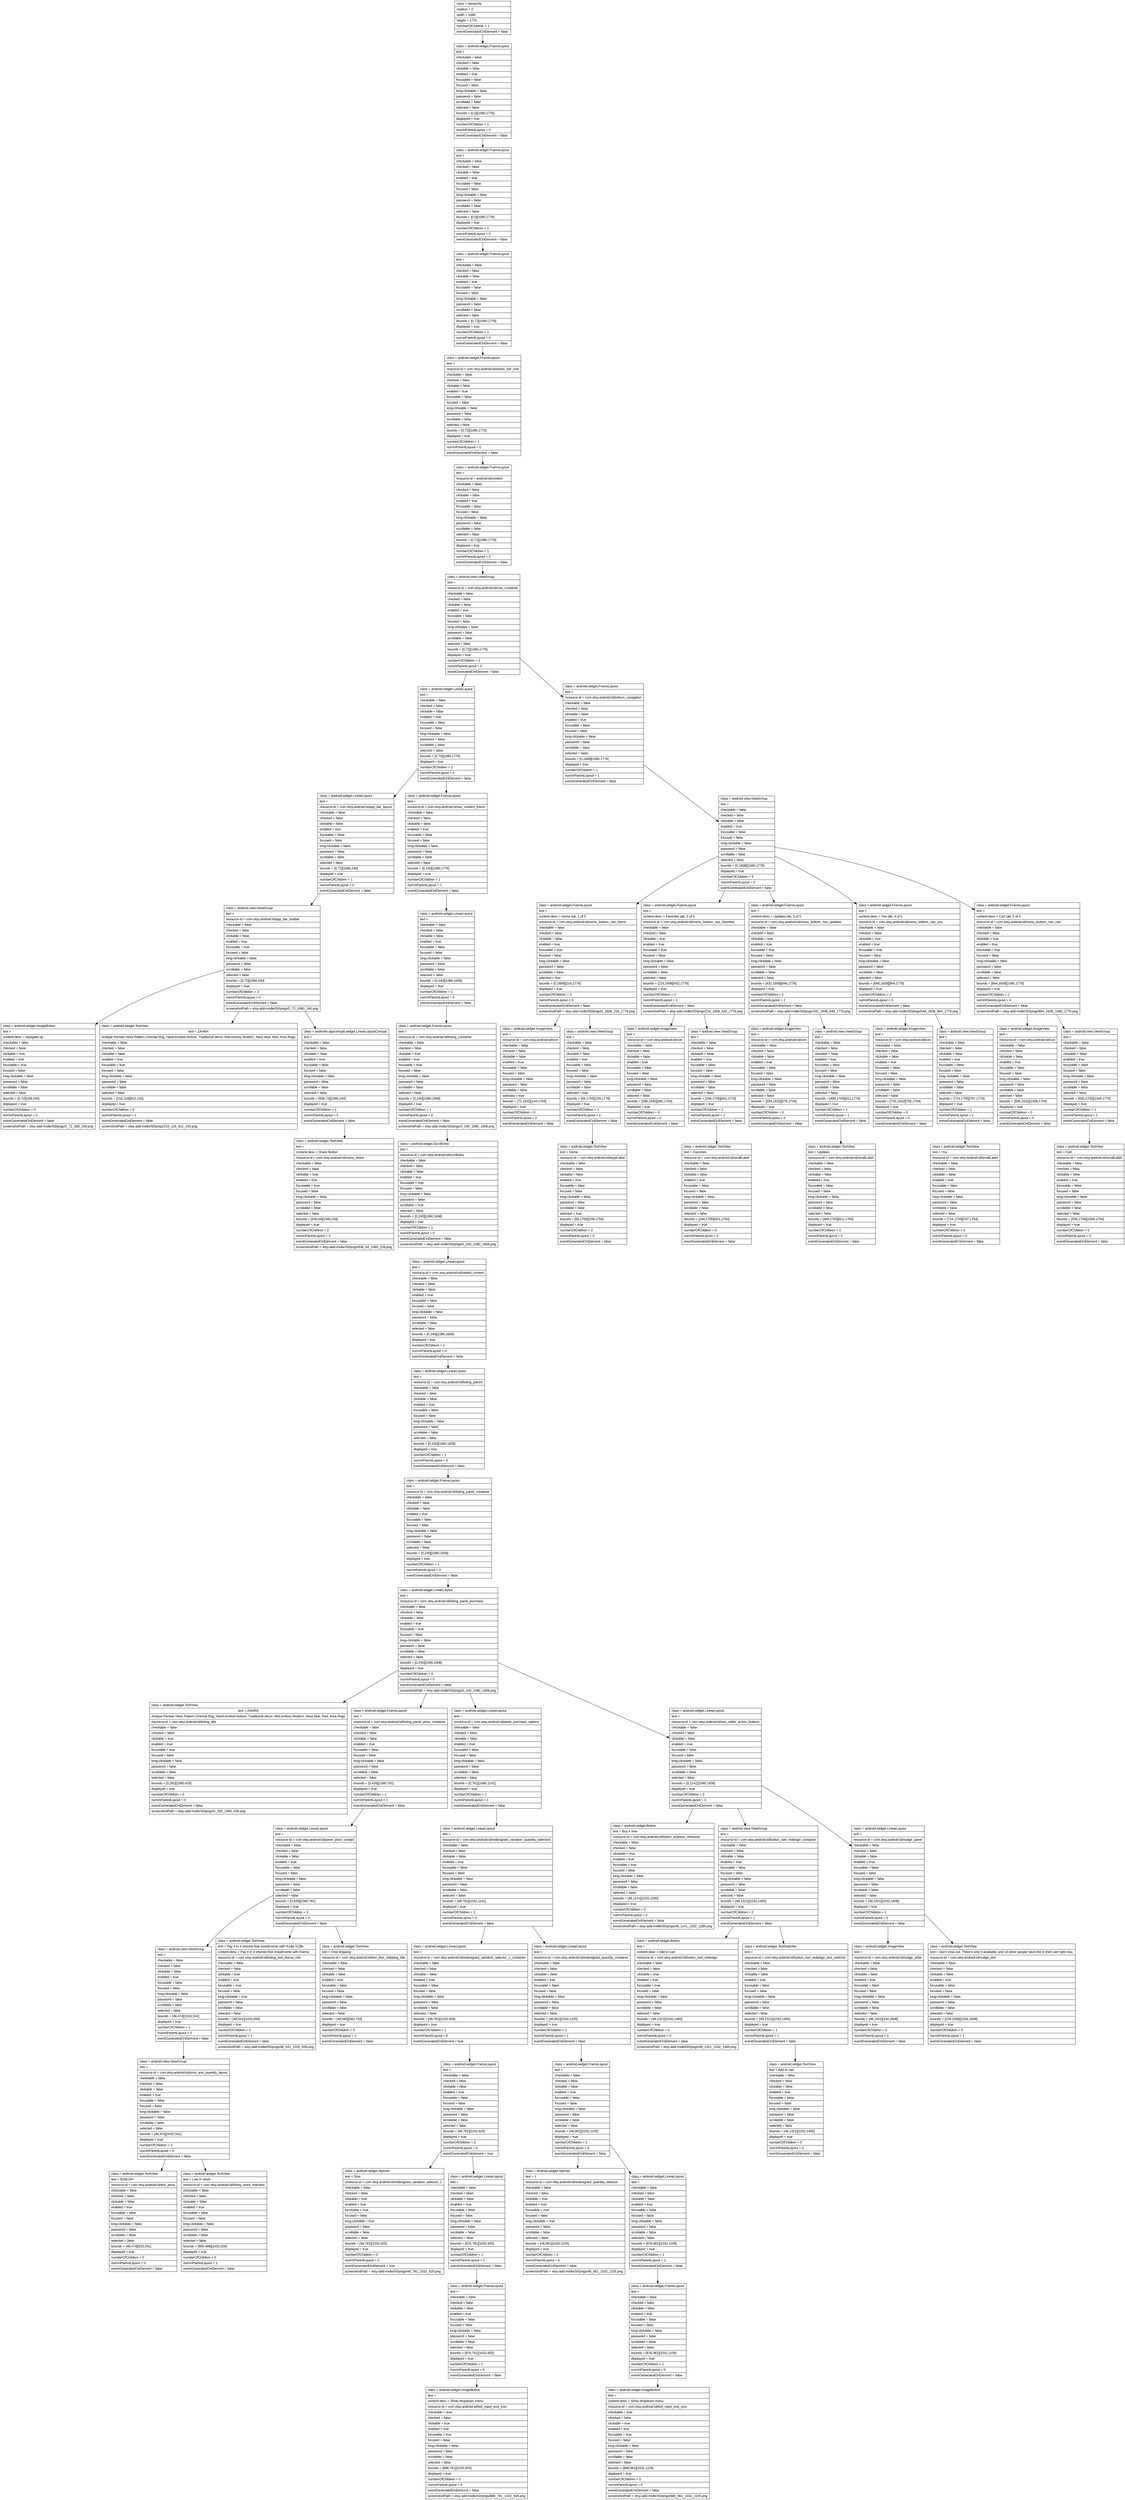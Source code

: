 digraph Layout {

	node [shape=record fontname=Arial];

	0	[label="{class = hierarchy\l|rotation = 0\l|width = 1080\l|height = 1776\l|numberOfChildren = 1\l|eventGeneratedOnElement = false \l}"]
	1	[label="{class = android.widget.FrameLayout\l|text = \l|checkable = false\l|checked = false\l|clickable = false\l|enabled = true\l|focusable = false\l|focused = false\l|long-clickable = false\l|password = false\l|scrollable = false\l|selected = false\l|bounds = [0,0][1080,1776]\l|displayed = true\l|numberOfChildren = 1\l|numInParentLayout = 0\l|eventGeneratedOnElement = false \l}"]
	2	[label="{class = android.widget.FrameLayout\l|text = \l|checkable = false\l|checked = false\l|clickable = false\l|enabled = true\l|focusable = false\l|focused = false\l|long-clickable = false\l|password = false\l|scrollable = false\l|selected = false\l|bounds = [0,0][1080,1776]\l|displayed = true\l|numberOfChildren = 1\l|numInParentLayout = 0\l|eventGeneratedOnElement = false \l}"]
	3	[label="{class = android.widget.FrameLayout\l|text = \l|checkable = false\l|checked = false\l|clickable = false\l|enabled = true\l|focusable = false\l|focused = false\l|long-clickable = false\l|password = false\l|scrollable = false\l|selected = false\l|bounds = [0,72][1080,1776]\l|displayed = true\l|numberOfChildren = 1\l|numInParentLayout = 0\l|eventGeneratedOnElement = false \l}"]
	4	[label="{class = android.widget.FrameLayout\l|text = \l|resource-id = com.etsy.android:id/action_bar_root\l|checkable = false\l|checked = false\l|clickable = false\l|enabled = true\l|focusable = false\l|focused = false\l|long-clickable = false\l|password = false\l|scrollable = false\l|selected = false\l|bounds = [0,72][1080,1776]\l|displayed = true\l|numberOfChildren = 1\l|numInParentLayout = 0\l|eventGeneratedOnElement = false \l}"]
	5	[label="{class = android.widget.FrameLayout\l|text = \l|resource-id = android:id/content\l|checkable = false\l|checked = false\l|clickable = false\l|enabled = true\l|focusable = false\l|focused = false\l|long-clickable = false\l|password = false\l|scrollable = false\l|selected = false\l|bounds = [0,72][1080,1776]\l|displayed = true\l|numberOfChildren = 1\l|numInParentLayout = 0\l|eventGeneratedOnElement = false \l}"]
	6	[label="{class = android.view.ViewGroup\l|text = \l|resource-id = com.etsy.android:id/root_container\l|checkable = false\l|checked = false\l|clickable = false\l|enabled = true\l|focusable = false\l|focused = false\l|long-clickable = false\l|password = false\l|scrollable = false\l|selected = false\l|bounds = [0,72][1080,1776]\l|displayed = true\l|numberOfChildren = 2\l|numInParentLayout = 0\l|eventGeneratedOnElement = false \l}"]
	7	[label="{class = android.widget.LinearLayout\l|text = \l|checkable = false\l|checked = false\l|clickable = false\l|enabled = true\l|focusable = false\l|focused = false\l|long-clickable = false\l|password = false\l|scrollable = false\l|selected = false\l|bounds = [0,72][1080,1776]\l|displayed = true\l|numberOfChildren = 2\l|numInParentLayout = 0\l|eventGeneratedOnElement = false \l}"]
	8	[label="{class = android.widget.FrameLayout\l|text = \l|resource-id = com.etsy.android:id/bottom_navigation\l|checkable = false\l|checked = false\l|clickable = false\l|enabled = true\l|focusable = false\l|focused = false\l|long-clickable = false\l|password = false\l|scrollable = false\l|selected = false\l|bounds = [0,1608][1080,1776]\l|displayed = true\l|numberOfChildren = 1\l|numInParentLayout = 1\l|eventGeneratedOnElement = false \l}"]
	9	[label="{class = android.widget.LinearLayout\l|text = \l|resource-id = com.etsy.android:id/app_bar_layout\l|checkable = false\l|checked = false\l|clickable = false\l|enabled = true\l|focusable = false\l|focused = false\l|long-clickable = false\l|password = false\l|scrollable = false\l|selected = false\l|bounds = [0,72][1080,240]\l|displayed = true\l|numberOfChildren = 1\l|numInParentLayout = 0\l|eventGeneratedOnElement = false \l}"]
	10	[label="{class = android.widget.FrameLayout\l|text = \l|resource-id = com.etsy.android:id/nav_content_frame\l|checkable = false\l|checked = false\l|clickable = false\l|enabled = true\l|focusable = false\l|focused = false\l|long-clickable = false\l|password = false\l|scrollable = false\l|selected = false\l|bounds = [0,240][1080,1776]\l|displayed = true\l|numberOfChildren = 1\l|numInParentLayout = 1\l|eventGeneratedOnElement = false \l}"]
	11	[label="{class = android.view.ViewGroup\l|text = \l|checkable = false\l|checked = false\l|clickable = false\l|enabled = true\l|focusable = false\l|focused = false\l|long-clickable = false\l|password = false\l|scrollable = false\l|selected = false\l|bounds = [0,1608][1080,1776]\l|displayed = true\l|numberOfChildren = 5\l|numInParentLayout = 0\l|eventGeneratedOnElement = false \l}"]
	12	[label="{class = android.view.ViewGroup\l|text = \l|resource-id = com.etsy.android:id/app_bar_toolbar\l|checkable = false\l|checked = false\l|clickable = false\l|enabled = true\l|focusable = true\l|focused = false\l|long-clickable = false\l|password = false\l|scrollable = false\l|selected = false\l|bounds = [0,72][1080,240]\l|displayed = true\l|numberOfChildren = 3\l|numInParentLayout = 0\l|eventGeneratedOnElement = false \l|screenshotPath = etsy-add-midle/S0/pngs/0_72_1080_240.png\l}"]
	13	[label="{class = android.widget.LinearLayout\l|text = \l|checkable = false\l|checked = false\l|clickable = false\l|enabled = true\l|focusable = false\l|focused = false\l|long-clickable = false\l|password = false\l|scrollable = false\l|selected = false\l|bounds = [0,240][1080,1608]\l|displayed = true\l|numberOfChildren = 1\l|numInParentLayout = 0\l|eventGeneratedOnElement = false \l}"]
	14	[label="{class = android.widget.FrameLayout\l|text = \l|content-desc = Home tab, 1 of 5\l|resource-id = com.etsy.android:id/menu_bottom_nav_home\l|checkable = false\l|checked = false\l|clickable = false\l|enabled = true\l|focusable = true\l|focused = false\l|long-clickable = false\l|password = false\l|scrollable = false\l|selected = true\l|bounds = [0,1608][216,1776]\l|displayed = true\l|numberOfChildren = 2\l|numInParentLayout = 0\l|eventGeneratedOnElement = false \l|screenshotPath = etsy-add-midle/S0/pngs/0_1608_216_1776.png\l}"]
	15	[label="{class = android.widget.FrameLayout\l|text = \l|content-desc = Favorites tab, 2 of 5\l|resource-id = com.etsy.android:id/menu_bottom_nav_favorites\l|checkable = false\l|checked = false\l|clickable = true\l|enabled = true\l|focusable = true\l|focused = false\l|long-clickable = false\l|password = false\l|scrollable = false\l|selected = false\l|bounds = [216,1608][432,1776]\l|displayed = true\l|numberOfChildren = 2\l|numInParentLayout = 1\l|eventGeneratedOnElement = false \l|screenshotPath = etsy-add-midle/S0/pngs/216_1608_432_1776.png\l}"]
	16	[label="{class = android.widget.FrameLayout\l|text = \l|content-desc = Updates tab, 3 of 5\l|resource-id = com.etsy.android:id/menu_bottom_nav_updates\l|checkable = false\l|checked = false\l|clickable = true\l|enabled = true\l|focusable = true\l|focused = false\l|long-clickable = false\l|password = false\l|scrollable = false\l|selected = false\l|bounds = [432,1608][648,1776]\l|displayed = true\l|numberOfChildren = 2\l|numInParentLayout = 2\l|eventGeneratedOnElement = false \l|screenshotPath = etsy-add-midle/S0/pngs/432_1608_648_1776.png\l}"]
	17	[label="{class = android.widget.FrameLayout\l|text = \l|content-desc = You tab, 4 of 5\l|resource-id = com.etsy.android:id/menu_bottom_nav_you\l|checkable = false\l|checked = false\l|clickable = true\l|enabled = true\l|focusable = true\l|focused = false\l|long-clickable = false\l|password = false\l|scrollable = false\l|selected = false\l|bounds = [648,1608][864,1776]\l|displayed = true\l|numberOfChildren = 2\l|numInParentLayout = 3\l|eventGeneratedOnElement = false \l|screenshotPath = etsy-add-midle/S0/pngs/648_1608_864_1776.png\l}"]
	18	[label="{class = android.widget.FrameLayout\l|text = \l|content-desc = Cart tab, 5 of 5\l|resource-id = com.etsy.android:id/menu_bottom_nav_cart\l|checkable = false\l|checked = false\l|clickable = true\l|enabled = true\l|focusable = true\l|focused = false\l|long-clickable = false\l|password = false\l|scrollable = false\l|selected = false\l|bounds = [864,1608][1080,1776]\l|displayed = true\l|numberOfChildren = 2\l|numInParentLayout = 4\l|eventGeneratedOnElement = false \l|screenshotPath = etsy-add-midle/S0/pngs/864_1608_1080_1776.png\l}"]
	19	[label="{class = android.widget.ImageButton\l|text = \l|content-desc = Navigate up\l|checkable = false\l|checked = false\l|clickable = true\l|enabled = true\l|focusable = true\l|focused = false\l|long-clickable = false\l|password = false\l|scrollable = false\l|selected = false\l|bounds = [0,72][168,240]\l|displayed = true\l|numberOfChildren = 0\l|numInParentLayout = 0\l|eventGeneratedOnElement = false \l|screenshotPath = etsy-add-midle/S0/pngs/0_72_168_240.png\l}"]
	20	[label="{class = android.widget.TextView\l|text = ZAHRA | Antique Persian Heriz Pattern Oriental Rug, Hand-knotted texture, Traditional decor, Mid-century Modern, Navy blue, Red, Area Rugs\l|checkable = false\l|checked = false\l|clickable = false\l|enabled = true\l|focusable = true\l|focused = false\l|long-clickable = false\l|password = false\l|scrollable = false\l|selected = false\l|bounds = [216,119][912,193]\l|displayed = true\l|numberOfChildren = 0\l|numInParentLayout = 1\l|eventGeneratedOnElement = false \l|screenshotPath = etsy-add-midle/S0/pngs/216_119_912_193.png\l}"]
	21	[label="{class = androidx.appcompat.widget.LinearLayoutCompat\l|text = \l|checkable = false\l|checked = false\l|clickable = false\l|enabled = true\l|focusable = false\l|focused = false\l|long-clickable = false\l|password = false\l|scrollable = false\l|selected = false\l|bounds = [936,72][1080,240]\l|displayed = true\l|numberOfChildren = 1\l|numInParentLayout = 2\l|eventGeneratedOnElement = false \l}"]
	22	[label="{class = android.widget.FrameLayout\l|text = \l|resource-id = com.etsy.android:id/listing_container\l|checkable = false\l|checked = false\l|clickable = true\l|enabled = true\l|focusable = true\l|focused = false\l|long-clickable = false\l|password = false\l|scrollable = false\l|selected = false\l|bounds = [0,240][1080,1608]\l|displayed = true\l|numberOfChildren = 1\l|numInParentLayout = 0\l|eventGeneratedOnElement = false \l|screenshotPath = etsy-add-midle/S0/pngs/0_240_1080_1608.png\l}"]
	23	[label="{class = android.widget.ImageView\l|text = \l|resource-id = com.etsy.android:id/icon\l|checkable = false\l|checked = false\l|clickable = false\l|enabled = true\l|focusable = false\l|focused = false\l|long-clickable = false\l|password = false\l|scrollable = false\l|selected = true\l|bounds = [72,1632][144,1704]\l|displayed = true\l|numberOfChildren = 0\l|numInParentLayout = 0\l|eventGeneratedOnElement = false \l}"]
	24	[label="{class = android.view.ViewGroup\l|text = \l|checkable = false\l|checked = false\l|clickable = false\l|enabled = true\l|focusable = false\l|focused = false\l|long-clickable = false\l|password = false\l|scrollable = false\l|selected = true\l|bounds = [56,1705][159,1776]\l|displayed = true\l|numberOfChildren = 1\l|numInParentLayout = 1\l|eventGeneratedOnElement = false \l}"]
	25	[label="{class = android.widget.ImageView\l|text = \l|resource-id = com.etsy.android:id/icon\l|checkable = false\l|checked = false\l|clickable = false\l|enabled = true\l|focusable = false\l|focused = false\l|long-clickable = false\l|password = false\l|scrollable = false\l|selected = false\l|bounds = [288,1632][360,1704]\l|displayed = true\l|numberOfChildren = 0\l|numInParentLayout = 0\l|eventGeneratedOnElement = false \l}"]
	26	[label="{class = android.view.ViewGroup\l|text = \l|checkable = false\l|checked = false\l|clickable = false\l|enabled = true\l|focusable = false\l|focused = false\l|long-clickable = false\l|password = false\l|scrollable = false\l|selected = false\l|bounds = [246,1705][401,1776]\l|displayed = true\l|numberOfChildren = 1\l|numInParentLayout = 1\l|eventGeneratedOnElement = false \l}"]
	27	[label="{class = android.widget.ImageView\l|text = \l|resource-id = com.etsy.android:id/icon\l|checkable = false\l|checked = false\l|clickable = false\l|enabled = true\l|focusable = false\l|focused = false\l|long-clickable = false\l|password = false\l|scrollable = false\l|selected = false\l|bounds = [504,1632][576,1704]\l|displayed = true\l|numberOfChildren = 0\l|numInParentLayout = 0\l|eventGeneratedOnElement = false \l}"]
	28	[label="{class = android.view.ViewGroup\l|text = \l|checkable = false\l|checked = false\l|clickable = false\l|enabled = true\l|focusable = false\l|focused = false\l|long-clickable = false\l|password = false\l|scrollable = false\l|selected = false\l|bounds = [468,1705][611,1776]\l|displayed = true\l|numberOfChildren = 1\l|numInParentLayout = 1\l|eventGeneratedOnElement = false \l}"]
	29	[label="{class = android.widget.ImageView\l|text = \l|resource-id = com.etsy.android:id/icon\l|checkable = false\l|checked = false\l|clickable = false\l|enabled = true\l|focusable = false\l|focused = false\l|long-clickable = false\l|password = false\l|scrollable = false\l|selected = false\l|bounds = [720,1632][792,1704]\l|displayed = true\l|numberOfChildren = 0\l|numInParentLayout = 0\l|eventGeneratedOnElement = false \l}"]
	30	[label="{class = android.view.ViewGroup\l|text = \l|checkable = false\l|checked = false\l|clickable = false\l|enabled = true\l|focusable = false\l|focused = false\l|long-clickable = false\l|password = false\l|scrollable = false\l|selected = false\l|bounds = [724,1705][787,1776]\l|displayed = true\l|numberOfChildren = 1\l|numInParentLayout = 1\l|eventGeneratedOnElement = false \l}"]
	31	[label="{class = android.widget.ImageView\l|text = \l|resource-id = com.etsy.android:id/icon\l|checkable = false\l|checked = false\l|clickable = false\l|enabled = true\l|focusable = false\l|focused = false\l|long-clickable = false\l|password = false\l|scrollable = false\l|selected = false\l|bounds = [936,1632][1008,1704]\l|displayed = true\l|numberOfChildren = 0\l|numInParentLayout = 0\l|eventGeneratedOnElement = false \l}"]
	32	[label="{class = android.view.ViewGroup\l|text = \l|checkable = false\l|checked = false\l|clickable = false\l|enabled = true\l|focusable = false\l|focused = false\l|long-clickable = false\l|password = false\l|scrollable = false\l|selected = false\l|bounds = [935,1705][1009,1776]\l|displayed = true\l|numberOfChildren = 1\l|numInParentLayout = 1\l|eventGeneratedOnElement = false \l}"]
	33	[label="{class = android.widget.TextView\l|text = \l|content-desc = Share Button\l|resource-id = com.etsy.android:id/menu_share\l|checkable = false\l|checked = false\l|clickable = true\l|enabled = true\l|focusable = true\l|focused = false\l|long-clickable = false\l|password = false\l|scrollable = false\l|selected = false\l|bounds = [936,84][1080,228]\l|displayed = true\l|numberOfChildren = 0\l|numInParentLayout = 0\l|eventGeneratedOnElement = false \l|screenshotPath = etsy-add-midle/S0/pngs/936_84_1080_228.png\l}"]
	34	[label="{class = android.widget.ScrollView\l|text = \l|resource-id = com.etsy.android:id/scrollview\l|checkable = false\l|checked = false\l|clickable = false\l|enabled = true\l|focusable = true\l|focused = false\l|long-clickable = false\l|password = false\l|scrollable = true\l|selected = false\l|bounds = [0,240][1080,1608]\l|displayed = true\l|numberOfChildren = 1\l|numInParentLayout = 0\l|eventGeneratedOnElement = false \l|screenshotPath = etsy-add-midle/S0/pngs/0_240_1080_1608.png\l}"]
	35	[label="{class = android.widget.TextView\l|text = Home\l|resource-id = com.etsy.android:id/largeLabel\l|checkable = false\l|checked = false\l|clickable = false\l|enabled = true\l|focusable = false\l|focused = false\l|long-clickable = false\l|password = false\l|scrollable = false\l|selected = true\l|bounds = [56,1705][159,1754]\l|displayed = true\l|numberOfChildren = 0\l|numInParentLayout = 0\l|eventGeneratedOnElement = false \l}"]
	36	[label="{class = android.widget.TextView\l|text = Favorites\l|resource-id = com.etsy.android:id/smallLabel\l|checkable = false\l|checked = false\l|clickable = false\l|enabled = true\l|focusable = false\l|focused = false\l|long-clickable = false\l|password = false\l|scrollable = false\l|selected = false\l|bounds = [246,1705][401,1754]\l|displayed = true\l|numberOfChildren = 0\l|numInParentLayout = 0\l|eventGeneratedOnElement = false \l}"]
	37	[label="{class = android.widget.TextView\l|text = Updates\l|resource-id = com.etsy.android:id/smallLabel\l|checkable = false\l|checked = false\l|clickable = false\l|enabled = true\l|focusable = false\l|focused = false\l|long-clickable = false\l|password = false\l|scrollable = false\l|selected = false\l|bounds = [468,1705][611,1754]\l|displayed = true\l|numberOfChildren = 0\l|numInParentLayout = 0\l|eventGeneratedOnElement = false \l}"]
	38	[label="{class = android.widget.TextView\l|text = You\l|resource-id = com.etsy.android:id/smallLabel\l|checkable = false\l|checked = false\l|clickable = false\l|enabled = true\l|focusable = false\l|focused = false\l|long-clickable = false\l|password = false\l|scrollable = false\l|selected = false\l|bounds = [724,1705][787,1754]\l|displayed = true\l|numberOfChildren = 0\l|numInParentLayout = 0\l|eventGeneratedOnElement = false \l}"]
	39	[label="{class = android.widget.TextView\l|text = Cart\l|resource-id = com.etsy.android:id/smallLabel\l|checkable = false\l|checked = false\l|clickable = false\l|enabled = true\l|focusable = false\l|focused = false\l|long-clickable = false\l|password = false\l|scrollable = false\l|selected = false\l|bounds = [935,1705][1009,1754]\l|displayed = true\l|numberOfChildren = 0\l|numInParentLayout = 0\l|eventGeneratedOnElement = false \l}"]
	40	[label="{class = android.widget.LinearLayout\l|text = \l|resource-id = com.etsy.android:id/loaded_content\l|checkable = false\l|checked = false\l|clickable = false\l|enabled = true\l|focusable = false\l|focused = false\l|long-clickable = false\l|password = false\l|scrollable = false\l|selected = false\l|bounds = [0,240][1080,1608]\l|displayed = true\l|numberOfChildren = 1\l|numInParentLayout = 0\l|eventGeneratedOnElement = false \l}"]
	41	[label="{class = android.widget.LinearLayout\l|text = \l|resource-id = com.etsy.android:id/listing_parent\l|checkable = false\l|checked = false\l|clickable = false\l|enabled = true\l|focusable = false\l|focused = false\l|long-clickable = false\l|password = false\l|scrollable = false\l|selected = false\l|bounds = [0,240][1080,1608]\l|displayed = true\l|numberOfChildren = 1\l|numInParentLayout = 0\l|eventGeneratedOnElement = false \l}"]
	42	[label="{class = android.widget.FrameLayout\l|text = \l|resource-id = com.etsy.android:id/listing_panel_container\l|checkable = false\l|checked = false\l|clickable = false\l|enabled = true\l|focusable = false\l|focused = false\l|long-clickable = false\l|password = false\l|scrollable = false\l|selected = false\l|bounds = [0,240][1080,1608]\l|displayed = true\l|numberOfChildren = 1\l|numInParentLayout = 0\l|eventGeneratedOnElement = false \l}"]
	43	[label="{class = android.widget.LinearLayout\l|text = \l|resource-id = com.etsy.android:id/listing_panel_purchase\l|checkable = false\l|checked = false\l|clickable = false\l|enabled = true\l|focusable = true\l|focused = false\l|long-clickable = false\l|password = false\l|scrollable = false\l|selected = false\l|bounds = [0,240][1080,1608]\l|displayed = true\l|numberOfChildren = 4\l|numInParentLayout = 0\l|eventGeneratedOnElement = false \l|screenshotPath = etsy-add-midle/S0/pngs/0_240_1080_1608.png\l}"]
	44	[label="{class = android.widget.TextView\l|text = ZAHRA | Antique Persian Heriz Pattern Oriental Rug, Hand-knotted texture, Traditional decor, Mid-century Modern, Navy blue, Red, Area Rugs\l|resource-id = com.etsy.android:id/listing_title\l|checkable = false\l|checked = false\l|clickable = true\l|enabled = true\l|focusable = true\l|focused = false\l|long-clickable = false\l|password = false\l|scrollable = false\l|selected = false\l|bounds = [0,262][1080,426]\l|displayed = true\l|numberOfChildren = 0\l|numInParentLayout = 0\l|eventGeneratedOnElement = false \l|screenshotPath = etsy-add-midle/S0/pngs/0_262_1080_426.png\l}"]
	45	[label="{class = android.widget.FrameLayout\l|text = \l|resource-id = com.etsy.android:id/listing_panel_price_container\l|checkable = false\l|checked = false\l|clickable = false\l|enabled = true\l|focusable = false\l|focused = false\l|long-clickable = false\l|password = false\l|scrollable = false\l|selected = false\l|bounds = [0,426][1080,781]\l|displayed = true\l|numberOfChildren = 1\l|numInParentLayout = 1\l|eventGeneratedOnElement = false \l}"]
	46	[label="{class = android.widget.LinearLayout\l|text = \l|resource-id = com.etsy.android:id/panel_purchase_options\l|checkable = false\l|checked = false\l|clickable = false\l|enabled = true\l|focusable = false\l|focused = false\l|long-clickable = false\l|password = false\l|scrollable = false\l|selected = false\l|bounds = [0,781][1080,1141]\l|displayed = true\l|numberOfChildren = 1\l|numInParentLayout = 2\l|eventGeneratedOnElement = false \l}"]
	47	[label="{class = android.widget.LinearLayout\l|text = \l|resource-id = com.etsy.android:id/non_seller_action_buttons\l|checkable = false\l|checked = false\l|clickable = false\l|enabled = true\l|focusable = false\l|focused = false\l|long-clickable = false\l|password = false\l|scrollable = false\l|selected = false\l|bounds = [0,1141][1080,1608]\l|displayed = true\l|numberOfChildren = 3\l|numInParentLayout = 3\l|eventGeneratedOnElement = false \l}"]
	48	[label="{class = android.widget.LinearLayout\l|text = \l|resource-id = com.etsy.android:id/panel_price_contact\l|checkable = false\l|checked = false\l|clickable = false\l|enabled = true\l|focusable = false\l|focused = false\l|long-clickable = false\l|password = false\l|scrollable = false\l|selected = false\l|bounds = [0,426][1080,781]\l|displayed = true\l|numberOfChildren = 3\l|numInParentLayout = 0\l|eventGeneratedOnElement = false \l}"]
	49	[label="{class = android.widget.LinearLayout\l|text = \l|resource-id = com.etsy.android:id/redesigned_variation_quantity_selectors\l|checkable = false\l|checked = false\l|clickable = false\l|enabled = true\l|focusable = false\l|focused = false\l|long-clickable = false\l|password = false\l|scrollable = false\l|selected = false\l|bounds = [48,781][1032,1141]\l|displayed = true\l|numberOfChildren = 2\l|numInParentLayout = 0\l|eventGeneratedOnElement = false \l}"]
	50	[label="{class = android.widget.Button\l|text = Buy it now\l|resource-id = com.etsy.android:id/button_express_checkout\l|checkable = false\l|checked = false\l|clickable = true\l|enabled = true\l|focusable = true\l|focused = false\l|long-clickable = false\l|password = false\l|scrollable = false\l|selected = false\l|bounds = [48,1141][1032,1285]\l|displayed = true\l|numberOfChildren = 0\l|numInParentLayout = 0\l|eventGeneratedOnElement = false \l|screenshotPath = etsy-add-midle/S0/pngs/48_1141_1032_1285.png\l}"]
	51	[label="{class = android.view.ViewGroup\l|text = \l|resource-id = com.etsy.android:id/button_cart_redesign_container\l|checkable = false\l|checked = false\l|clickable = false\l|enabled = true\l|focusable = false\l|focused = false\l|long-clickable = false\l|password = false\l|scrollable = false\l|selected = false\l|bounds = [48,1321][1032,1465]\l|displayed = true\l|numberOfChildren = 2\l|numInParentLayout = 1\l|eventGeneratedOnElement = false \l}"]
	52	[label="{class = android.widget.LinearLayout\l|text = \l|resource-id = com.etsy.android:id/nudge_panel\l|checkable = false\l|checked = false\l|clickable = false\l|enabled = true\l|focusable = false\l|focused = false\l|long-clickable = false\l|password = false\l|scrollable = false\l|selected = false\l|bounds = [48,1501][1032,1608]\l|displayed = true\l|numberOfChildren = 2\l|numInParentLayout = 2\l|eventGeneratedOnElement = false \l}"]
	53	[label="{class = android.view.ViewGroup\l|text = \l|checkable = false\l|checked = false\l|clickable = false\l|enabled = true\l|focusable = false\l|focused = false\l|long-clickable = false\l|password = false\l|scrollable = false\l|selected = false\l|bounds = [48,474][1032,541]\l|displayed = true\l|numberOfChildren = 1\l|numInParentLayout = 0\l|eventGeneratedOnElement = false \l}"]
	54	[label="{class = android.widget.TextView\l|text = Pay it in 4 interest-free installments with %1$s %2$s\l|content-desc = Pay it in 4 interest-free installments with Klarna \l|resource-id = com.etsy.android:id/listing_text_klarna_info\l|checkable = false\l|checked = false\l|clickable = true\l|enabled = true\l|focusable = true\l|focused = false\l|long-clickable = true\l|password = false\l|scrollable = false\l|selected = false\l|bounds = [48,541][1032,656]\l|displayed = true\l|numberOfChildren = 0\l|numInParentLayout = 1\l|eventGeneratedOnElement = false \l|screenshotPath = etsy-add-midle/S0/pngs/48_541_1032_656.png\l}"]
	55	[label="{class = android.widget.TextView\l|text = Free shipping\l|resource-id = com.etsy.android:id/text_free_shipping_title\l|checkable = false\l|checked = false\l|clickable = false\l|enabled = true\l|focusable = false\l|focused = false\l|long-clickable = false\l|password = false\l|scrollable = false\l|selected = false\l|bounds = [48,680][362,733]\l|displayed = true\l|numberOfChildren = 0\l|numInParentLayout = 2\l|eventGeneratedOnElement = false \l}"]
	56	[label="{class = android.widget.LinearLayout\l|text = \l|resource-id = com.etsy.android:id/redesigned_variation_selector_1_container\l|checkable = false\l|checked = false\l|clickable = false\l|enabled = true\l|focusable = false\l|focused = false\l|long-clickable = false\l|password = false\l|scrollable = false\l|selected = false\l|bounds = [48,781][1032,925]\l|displayed = true\l|numberOfChildren = 1\l|numInParentLayout = 0\l|eventGeneratedOnElement = true \l}"]
	57	[label="{class = android.widget.LinearLayout\l|text = \l|resource-id = com.etsy.android:id/redesigned_quantity_container\l|checkable = false\l|checked = false\l|clickable = false\l|enabled = true\l|focusable = false\l|focused = false\l|long-clickable = false\l|password = false\l|scrollable = false\l|selected = false\l|bounds = [48,961][1032,1105]\l|displayed = true\l|numberOfChildren = 1\l|numInParentLayout = 1\l|eventGeneratedOnElement = false \l}"]
	58	[label="{class = android.widget.Button\l|text = \l|content-desc = Add to cart\l|resource-id = com.etsy.android:id/button_cart_redesign\l|checkable = false\l|checked = false\l|clickable = true\l|enabled = true\l|focusable = true\l|focused = false\l|long-clickable = false\l|password = false\l|scrollable = false\l|selected = false\l|bounds = [48,1321][1032,1465]\l|displayed = true\l|numberOfChildren = 0\l|numInParentLayout = 0\l|eventGeneratedOnElement = false \l|screenshotPath = etsy-add-midle/S0/pngs/48_1321_1032_1465.png\l}"]
	59	[label="{class = android.widget.TextSwitcher\l|text = \l|resource-id = com.etsy.android:id/button_cart_redesign_text_switcher\l|checkable = false\l|checked = false\l|clickable = false\l|enabled = true\l|focusable = false\l|focused = false\l|long-clickable = false\l|password = false\l|scrollable = false\l|selected = false\l|bounds = [48,1321][1032,1465]\l|displayed = true\l|numberOfChildren = 1\l|numInParentLayout = 1\l|eventGeneratedOnElement = false \l}"]
	60	[label="{class = android.widget.ImageView\l|text = \l|resource-id = com.etsy.android:id/nudge_lottie\l|checkable = false\l|checked = false\l|clickable = false\l|enabled = true\l|focusable = false\l|focused = false\l|long-clickable = false\l|password = false\l|scrollable = false\l|selected = false\l|bounds = [48,1501][192,1608]\l|displayed = true\l|numberOfChildren = 0\l|numInParentLayout = 0\l|eventGeneratedOnElement = false \l}"]
	61	[label="{class = android.widget.TextView\l|text = Don't miss out. There's only 5 available, and 10 other people have this in their cart right now.\l|resource-id = com.etsy.android:id/nudge_text\l|checkable = false\l|checked = false\l|clickable = false\l|enabled = true\l|focusable = false\l|focused = false\l|long-clickable = false\l|password = false\l|scrollable = false\l|selected = false\l|bounds = [228,1506][1032,1608]\l|displayed = true\l|numberOfChildren = 0\l|numInParentLayout = 1\l|eventGeneratedOnElement = false \l}"]
	62	[label="{class = android.view.ViewGroup\l|text = \l|resource-id = com.etsy.android:id/price_and_quantity_layout\l|checkable = false\l|checked = false\l|clickable = false\l|enabled = true\l|focusable = false\l|focused = false\l|long-clickable = false\l|password = false\l|scrollable = false\l|selected = false\l|bounds = [48,474][1032,541]\l|displayed = true\l|numberOfChildren = 2\l|numInParentLayout = 0\l|eventGeneratedOnElement = false \l}"]
	63	[label="{class = android.widget.FrameLayout\l|text = \l|checkable = false\l|checked = false\l|clickable = false\l|enabled = true\l|focusable = false\l|focused = false\l|long-clickable = false\l|password = false\l|scrollable = false\l|selected = false\l|bounds = [48,781][1032,925]\l|displayed = true\l|numberOfChildren = 2\l|numInParentLayout = 0\l|eventGeneratedOnElement = true \l}"]
	64	[label="{class = android.widget.FrameLayout\l|text = \l|checkable = false\l|checked = false\l|clickable = false\l|enabled = true\l|focusable = false\l|focused = false\l|long-clickable = false\l|password = false\l|scrollable = false\l|selected = false\l|bounds = [48,961][1032,1105]\l|displayed = true\l|numberOfChildren = 2\l|numInParentLayout = 0\l|eventGeneratedOnElement = false \l}"]
	65	[label="{class = android.widget.TextView\l|text = Add to cart\l|checkable = false\l|checked = false\l|clickable = false\l|enabled = true\l|focusable = false\l|focused = false\l|long-clickable = false\l|password = false\l|scrollable = false\l|selected = false\l|bounds = [48,1321][1032,1465]\l|displayed = true\l|numberOfChildren = 0\l|numInParentLayout = 0\l|eventGeneratedOnElement = false \l}"]
	66	[label="{class = android.widget.TextView\l|text = $168.00+\l|resource-id = com.etsy.android:id/text_price\l|checkable = false\l|checked = false\l|clickable = false\l|enabled = true\l|focusable = false\l|focused = false\l|long-clickable = false\l|password = false\l|scrollable = false\l|selected = false\l|bounds = [48,474][315,541]\l|displayed = true\l|numberOfChildren = 0\l|numInParentLayout = 0\l|eventGeneratedOnElement = false \l}"]
	67	[label="{class = android.widget.TextView\l|text = Low in stock\l|resource-id = com.etsy.android:id/listing_stock_indicator\l|checkable = false\l|checked = false\l|clickable = false\l|enabled = true\l|focusable = false\l|focused = false\l|long-clickable = false\l|password = false\l|scrollable = false\l|selected = false\l|bounds = [800,486][1032,529]\l|displayed = true\l|numberOfChildren = 0\l|numInParentLayout = 1\l|eventGeneratedOnElement = false \l}"]
	68	[label="{class = android.widget.Spinner\l|text = Size\l|resource-id = com.etsy.android:id/redesigned_variation_selector_1\l|checkable = false\l|checked = false\l|clickable = true\l|enabled = true\l|focusable = true\l|focused = false\l|long-clickable = true\l|password = false\l|scrollable = false\l|selected = false\l|bounds = [48,781][1032,925]\l|displayed = true\l|numberOfChildren = 0\l|numInParentLayout = 0\l|eventGeneratedOnElement = true \l|screenshotPath = etsy-add-midle/S0/pngs/48_781_1032_925.png\l}"]
	69	[label="{class = android.widget.LinearLayout\l|text = \l|checkable = false\l|checked = false\l|clickable = false\l|enabled = true\l|focusable = false\l|focused = false\l|long-clickable = false\l|password = false\l|scrollable = false\l|selected = false\l|bounds = [876,781][1032,925]\l|displayed = true\l|numberOfChildren = 1\l|numInParentLayout = 1\l|eventGeneratedOnElement = false \l}"]
	70	[label="{class = android.widget.Spinner\l|text = 1\l|resource-id = com.etsy.android:id/redesigned_quantity_selector\l|checkable = false\l|checked = false\l|clickable = true\l|enabled = true\l|focusable = true\l|focused = false\l|long-clickable = true\l|password = false\l|scrollable = false\l|selected = false\l|bounds = [48,961][1032,1105]\l|displayed = true\l|numberOfChildren = 0\l|numInParentLayout = 0\l|eventGeneratedOnElement = false \l|screenshotPath = etsy-add-midle/S0/pngs/48_961_1032_1105.png\l}"]
	71	[label="{class = android.widget.LinearLayout\l|text = \l|checkable = false\l|checked = false\l|clickable = false\l|enabled = true\l|focusable = false\l|focused = false\l|long-clickable = false\l|password = false\l|scrollable = false\l|selected = false\l|bounds = [876,961][1032,1105]\l|displayed = true\l|numberOfChildren = 1\l|numInParentLayout = 1\l|eventGeneratedOnElement = false \l}"]
	72	[label="{class = android.widget.FrameLayout\l|text = \l|checkable = false\l|checked = false\l|clickable = false\l|enabled = true\l|focusable = false\l|focused = false\l|long-clickable = false\l|password = false\l|scrollable = false\l|selected = false\l|bounds = [876,781][1032,925]\l|displayed = true\l|numberOfChildren = 1\l|numInParentLayout = 0\l|eventGeneratedOnElement = false \l}"]
	73	[label="{class = android.widget.FrameLayout\l|text = \l|checkable = false\l|checked = false\l|clickable = false\l|enabled = true\l|focusable = false\l|focused = false\l|long-clickable = false\l|password = false\l|scrollable = false\l|selected = false\l|bounds = [876,961][1032,1105]\l|displayed = true\l|numberOfChildren = 1\l|numInParentLayout = 0\l|eventGeneratedOnElement = false \l}"]
	74	[label="{class = android.widget.ImageButton\l|text = \l|content-desc = Show dropdown menu\l|resource-id = com.etsy.android:id/text_input_end_icon\l|checkable = true\l|checked = false\l|clickable = true\l|enabled = true\l|focusable = true\l|focused = false\l|long-clickable = false\l|password = false\l|scrollable = false\l|selected = false\l|bounds = [888,781][1032,925]\l|displayed = true\l|numberOfChildren = 0\l|numInParentLayout = 0\l|eventGeneratedOnElement = false \l|screenshotPath = etsy-add-midle/S0/pngs/888_781_1032_925.png\l}"]
	75	[label="{class = android.widget.ImageButton\l|text = \l|content-desc = Show dropdown menu\l|resource-id = com.etsy.android:id/text_input_end_icon\l|checkable = true\l|checked = false\l|clickable = true\l|enabled = true\l|focusable = true\l|focused = false\l|long-clickable = false\l|password = false\l|scrollable = false\l|selected = false\l|bounds = [888,961][1032,1105]\l|displayed = true\l|numberOfChildren = 0\l|numInParentLayout = 0\l|eventGeneratedOnElement = false \l|screenshotPath = etsy-add-midle/S0/pngs/888_961_1032_1105.png\l}"]


	0 -> 1
	1 -> 2
	2 -> 3
	3 -> 4
	4 -> 5
	5 -> 6
	6 -> 7
	6 -> 8
	7 -> 9
	7 -> 10
	8 -> 11
	9 -> 12
	10 -> 13
	11 -> 14
	11 -> 15
	11 -> 16
	11 -> 17
	11 -> 18
	12 -> 19
	12 -> 20
	12 -> 21
	13 -> 22
	14 -> 23
	14 -> 24
	15 -> 25
	15 -> 26
	16 -> 27
	16 -> 28
	17 -> 29
	17 -> 30
	18 -> 31
	18 -> 32
	21 -> 33
	22 -> 34
	24 -> 35
	26 -> 36
	28 -> 37
	30 -> 38
	32 -> 39
	34 -> 40
	40 -> 41
	41 -> 42
	42 -> 43
	43 -> 44
	43 -> 45
	43 -> 46
	43 -> 47
	45 -> 48
	46 -> 49
	47 -> 50
	47 -> 51
	47 -> 52
	48 -> 53
	48 -> 54
	48 -> 55
	49 -> 56
	49 -> 57
	51 -> 58
	51 -> 59
	52 -> 60
	52 -> 61
	53 -> 62
	56 -> 63
	57 -> 64
	59 -> 65
	62 -> 66
	62 -> 67
	63 -> 68
	63 -> 69
	64 -> 70
	64 -> 71
	69 -> 72
	71 -> 73
	72 -> 74
	73 -> 75


}
